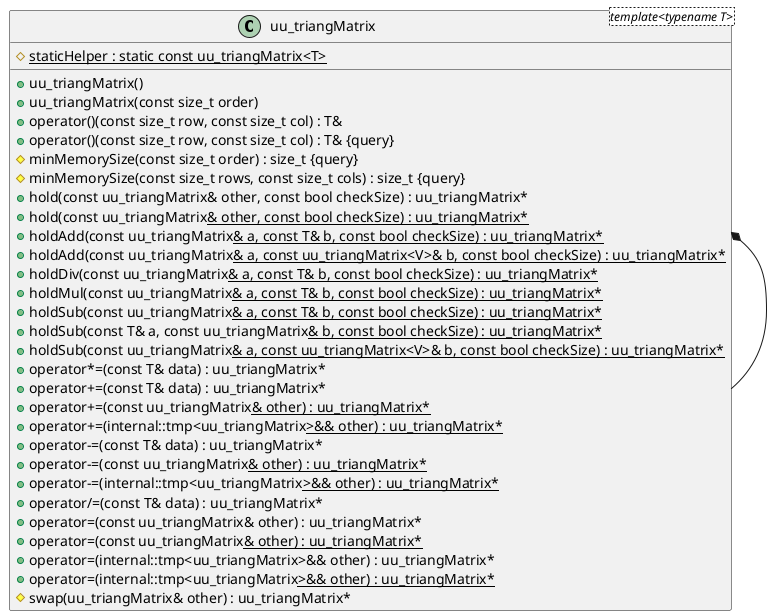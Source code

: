 @startuml





/' Objects '/

class uu_triangMatrix <template<typename T>> {
	+uu_triangMatrix()
	+uu_triangMatrix(const size_t order)
	+operator()(const size_t row, const size_t col) : T&
	+operator()(const size_t row, const size_t col) : T& {query}
	#minMemorySize(const size_t order) : size_t {query}
	#minMemorySize(const size_t rows, const size_t cols) : size_t {query}
	#{static} staticHelper : static const uu_triangMatrix<T>
	+hold(const uu_triangMatrix& other, const bool checkSize) : uu_triangMatrix*
	+hold(const uu_triangMatrix<U>& other, const bool checkSize) : uu_triangMatrix*
	+holdAdd(const uu_triangMatrix<U>& a, const T& b, const bool checkSize) : uu_triangMatrix*
	+holdAdd(const uu_triangMatrix<U>& a, const uu_triangMatrix<V>& b, const bool checkSize) : uu_triangMatrix*
	+holdDiv(const uu_triangMatrix<U>& a, const T& b, const bool checkSize) : uu_triangMatrix*
	+holdMul(const uu_triangMatrix<U>& a, const T& b, const bool checkSize) : uu_triangMatrix*
	+holdSub(const uu_triangMatrix<U>& a, const T& b, const bool checkSize) : uu_triangMatrix*
	+holdSub(const T& a, const uu_triangMatrix<U>& b, const bool checkSize) : uu_triangMatrix*
	+holdSub(const uu_triangMatrix<U>& a, const uu_triangMatrix<V>& b, const bool checkSize) : uu_triangMatrix*
	+operator*=(const T& data) : uu_triangMatrix*
	+operator+=(const T& data) : uu_triangMatrix*
	+operator+=(const uu_triangMatrix<U>& other) : uu_triangMatrix*
	+operator+=(internal::tmp<uu_triangMatrix<U>>&& other) : uu_triangMatrix*
	+operator-=(const T& data) : uu_triangMatrix*
	+operator-=(const uu_triangMatrix<U>& other) : uu_triangMatrix*
	+operator-=(internal::tmp<uu_triangMatrix<U>>&& other) : uu_triangMatrix*
	+operator/=(const T& data) : uu_triangMatrix*
	+operator=(const uu_triangMatrix& other) : uu_triangMatrix*
	+operator=(const uu_triangMatrix<U>& other) : uu_triangMatrix*
	+operator=(internal::tmp<uu_triangMatrix>&& other) : uu_triangMatrix*
	+operator=(internal::tmp<uu_triangMatrix<U>>&& other) : uu_triangMatrix*
	#swap(uu_triangMatrix& other) : uu_triangMatrix*
}





/' Inheritance relationships '/




/' Aggregation relationships '/

.uu_triangMatrix *-- .uu_triangMatrix






/' Nested objects '/



@enduml

